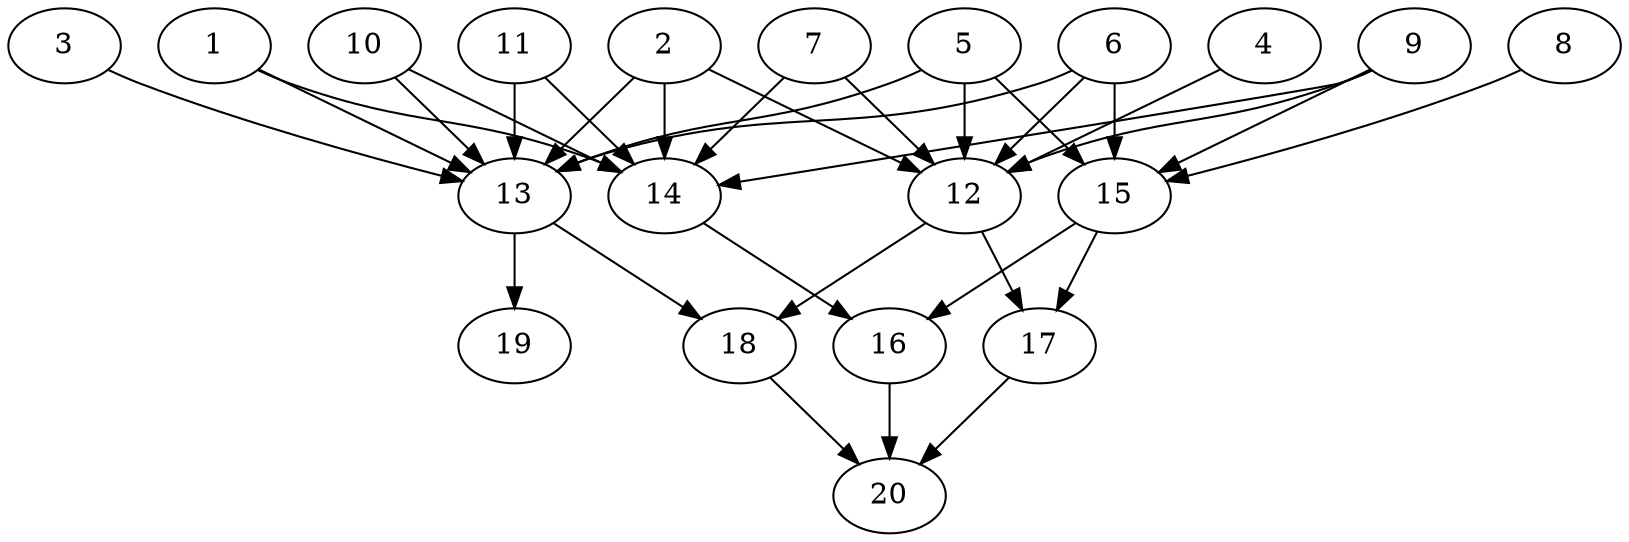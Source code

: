 // DAG automatically generated by daggen at Thu Oct  3 13:58:42 2019
// ./daggen --dot -n 20 --ccr 0.4 --fat 0.7 --regular 0.5 --density 0.7 --mindata 5242880 --maxdata 52428800 
digraph G {
  1 [size="51927040", alpha="0.17", expect_size="20770816"] 
  1 -> 13 [size ="20770816"]
  1 -> 14 [size ="20770816"]
  2 [size="38586880", alpha="0.12", expect_size="15434752"] 
  2 -> 12 [size ="15434752"]
  2 -> 13 [size ="15434752"]
  2 -> 14 [size ="15434752"]
  3 [size="24289280", alpha="0.10", expect_size="9715712"] 
  3 -> 13 [size ="9715712"]
  4 [size="33049600", alpha="0.05", expect_size="13219840"] 
  4 -> 12 [size ="13219840"]
  5 [size="51317760", alpha="0.19", expect_size="20527104"] 
  5 -> 12 [size ="20527104"]
  5 -> 13 [size ="20527104"]
  5 -> 15 [size ="20527104"]
  6 [size="41628160", alpha="0.11", expect_size="16651264"] 
  6 -> 12 [size ="16651264"]
  6 -> 13 [size ="16651264"]
  6 -> 15 [size ="16651264"]
  7 [size="19591680", alpha="0.06", expect_size="7836672"] 
  7 -> 12 [size ="7836672"]
  7 -> 14 [size ="7836672"]
  8 [size="76643840", alpha="0.17", expect_size="30657536"] 
  8 -> 15 [size ="30657536"]
  9 [size="17210880", alpha="0.16", expect_size="6884352"] 
  9 -> 12 [size ="6884352"]
  9 -> 14 [size ="6884352"]
  9 -> 15 [size ="6884352"]
  10 [size="125596160", alpha="0.18", expect_size="50238464"] 
  10 -> 13 [size ="50238464"]
  10 -> 14 [size ="50238464"]
  11 [size="79608320", alpha="0.12", expect_size="31843328"] 
  11 -> 13 [size ="31843328"]
  11 -> 14 [size ="31843328"]
  12 [size="64189440", alpha="0.15", expect_size="25675776"] 
  12 -> 17 [size ="25675776"]
  12 -> 18 [size ="25675776"]
  13 [size="14376960", alpha="0.19", expect_size="5750784"] 
  13 -> 18 [size ="5750784"]
  13 -> 19 [size ="5750784"]
  14 [size="71385600", alpha="0.18", expect_size="28554240"] 
  14 -> 16 [size ="28554240"]
  15 [size="101017600", alpha="0.09", expect_size="40407040"] 
  15 -> 16 [size ="40407040"]
  15 -> 17 [size ="40407040"]
  16 [size="96901120", alpha="0.07", expect_size="38760448"] 
  16 -> 20 [size ="38760448"]
  17 [size="45608960", alpha="0.15", expect_size="18243584"] 
  17 -> 20 [size ="18243584"]
  18 [size="82270720", alpha="0.19", expect_size="32908288"] 
  18 -> 20 [size ="32908288"]
  19 [size="62696960", alpha="0.01", expect_size="25078784"] 
  20 [size="40975360", alpha="0.05", expect_size="16390144"] 
}
